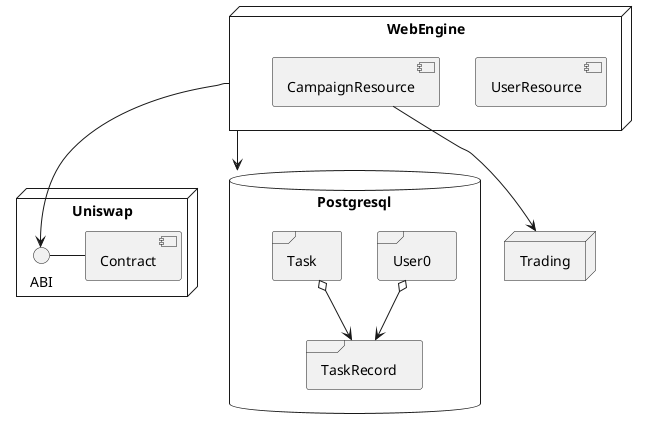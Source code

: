 @startuml

node "WebEngine" {
    [UserResource]
    [CampaignResource]
}

[CampaignResource] --> [Trading]
[WebEngine] --> [Postgresql]

node "Trading" {
}

node "Uniswap" {
   ABI - [Contract]
   [WebEngine] --> ABI
}

database "Postgresql" {
  frame User0 {
  }
  frame TaskRecord {
  }
  frame Task {
  }

  User0 o--> TaskRecord
  Task o--> TaskRecord
}

@enduml
